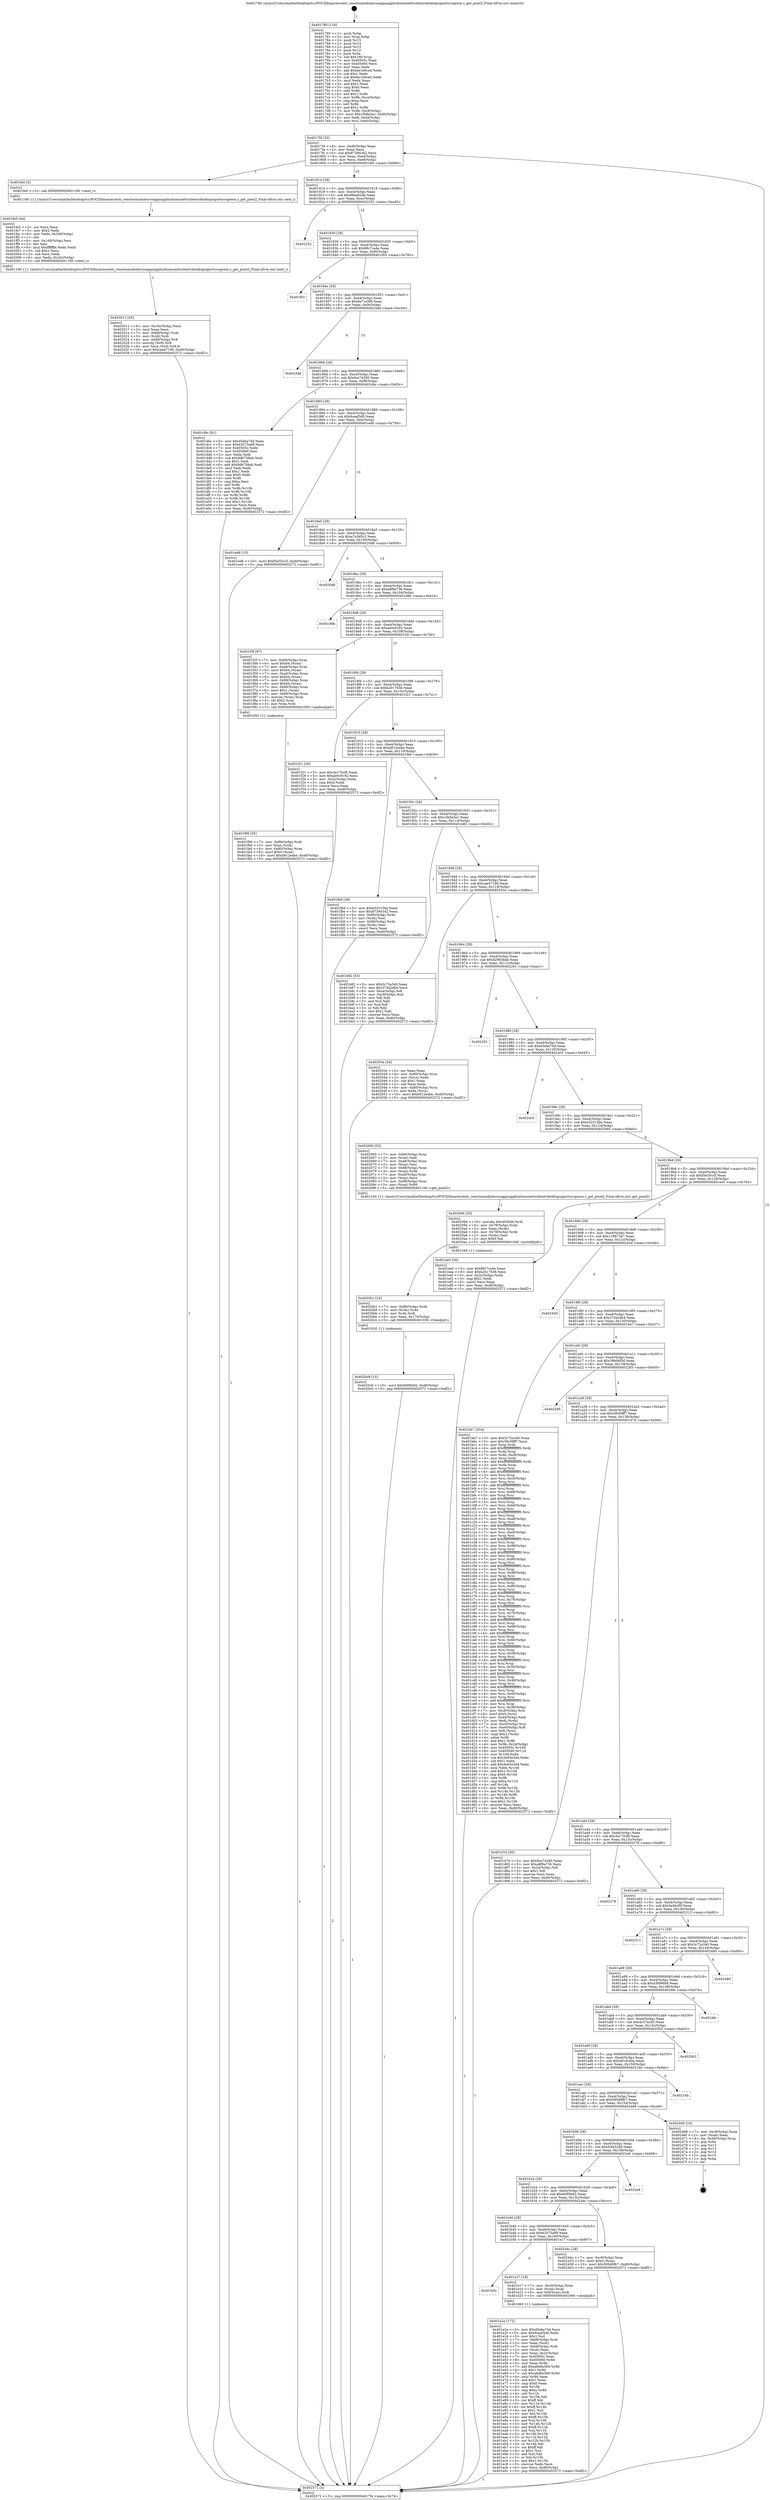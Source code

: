 digraph "0x401780" {
  label = "0x401780 (/mnt/c/Users/mathe/Desktop/tcc/POCII/binaries/extr_reactosmodulesrosappsapplicationsnettsclientrdesktopuiportssvgawin.c_get_pixel2_Final-ollvm.out::main(0))"
  labelloc = "t"
  node[shape=record]

  Entry [label="",width=0.3,height=0.3,shape=circle,fillcolor=black,style=filled]
  "0x4017f4" [label="{
     0x4017f4 [32]\l
     | [instrs]\l
     &nbsp;&nbsp;0x4017f4 \<+6\>: mov -0xd0(%rbp),%eax\l
     &nbsp;&nbsp;0x4017fa \<+2\>: mov %eax,%ecx\l
     &nbsp;&nbsp;0x4017fc \<+6\>: sub $0x87394342,%ecx\l
     &nbsp;&nbsp;0x401802 \<+6\>: mov %eax,-0xe4(%rbp)\l
     &nbsp;&nbsp;0x401808 \<+6\>: mov %ecx,-0xe8(%rbp)\l
     &nbsp;&nbsp;0x40180e \<+6\>: je 0000000000401fe0 \<main+0x860\>\l
  }"]
  "0x401fe0" [label="{
     0x401fe0 [5]\l
     | [instrs]\l
     &nbsp;&nbsp;0x401fe0 \<+5\>: call 0000000000401160 \<next_i\>\l
     | [calls]\l
     &nbsp;&nbsp;0x401160 \{1\} (/mnt/c/Users/mathe/Desktop/tcc/POCII/binaries/extr_reactosmodulesrosappsapplicationsnettsclientrdesktopuiportssvgawin.c_get_pixel2_Final-ollvm.out::next_i)\l
  }"]
  "0x401814" [label="{
     0x401814 [28]\l
     | [instrs]\l
     &nbsp;&nbsp;0x401814 \<+5\>: jmp 0000000000401819 \<main+0x99\>\l
     &nbsp;&nbsp;0x401819 \<+6\>: mov -0xe4(%rbp),%eax\l
     &nbsp;&nbsp;0x40181f \<+5\>: sub $0x88aa92de,%eax\l
     &nbsp;&nbsp;0x401824 \<+6\>: mov %eax,-0xec(%rbp)\l
     &nbsp;&nbsp;0x40182a \<+6\>: je 0000000000402252 \<main+0xad2\>\l
  }"]
  Exit [label="",width=0.3,height=0.3,shape=circle,fillcolor=black,style=filled,peripheries=2]
  "0x402252" [label="{
     0x402252\l
  }", style=dashed]
  "0x401830" [label="{
     0x401830 [28]\l
     | [instrs]\l
     &nbsp;&nbsp;0x401830 \<+5\>: jmp 0000000000401835 \<main+0xb5\>\l
     &nbsp;&nbsp;0x401835 \<+6\>: mov -0xe4(%rbp),%eax\l
     &nbsp;&nbsp;0x40183b \<+5\>: sub $0x88c7ca4e,%eax\l
     &nbsp;&nbsp;0x401840 \<+6\>: mov %eax,-0xf0(%rbp)\l
     &nbsp;&nbsp;0x401846 \<+6\>: je 0000000000401f03 \<main+0x783\>\l
  }"]
  "0x4020c9" [label="{
     0x4020c9 [15]\l
     | [instrs]\l
     &nbsp;&nbsp;0x4020c9 \<+10\>: movl $0x60f0fa92,-0xd0(%rbp)\l
     &nbsp;&nbsp;0x4020d3 \<+5\>: jmp 0000000000402572 \<main+0xdf2\>\l
  }"]
  "0x401f03" [label="{
     0x401f03\l
  }", style=dashed]
  "0x40184c" [label="{
     0x40184c [28]\l
     | [instrs]\l
     &nbsp;&nbsp;0x40184c \<+5\>: jmp 0000000000401851 \<main+0xd1\>\l
     &nbsp;&nbsp;0x401851 \<+6\>: mov -0xe4(%rbp),%eax\l
     &nbsp;&nbsp;0x401857 \<+5\>: sub $0x8a71e5f8,%eax\l
     &nbsp;&nbsp;0x40185c \<+6\>: mov %eax,-0xf4(%rbp)\l
     &nbsp;&nbsp;0x401862 \<+6\>: je 00000000004023dd \<main+0xc5d\>\l
  }"]
  "0x4020b1" [label="{
     0x4020b1 [24]\l
     | [instrs]\l
     &nbsp;&nbsp;0x4020b1 \<+7\>: mov -0x88(%rbp),%rdx\l
     &nbsp;&nbsp;0x4020b8 \<+3\>: mov (%rdx),%rdx\l
     &nbsp;&nbsp;0x4020bb \<+3\>: mov %rdx,%rdi\l
     &nbsp;&nbsp;0x4020be \<+6\>: mov %eax,-0x170(%rbp)\l
     &nbsp;&nbsp;0x4020c4 \<+5\>: call 0000000000401030 \<free@plt\>\l
     | [calls]\l
     &nbsp;&nbsp;0x401030 \{1\} (unknown)\l
  }"]
  "0x4023dd" [label="{
     0x4023dd\l
  }", style=dashed]
  "0x401868" [label="{
     0x401868 [28]\l
     | [instrs]\l
     &nbsp;&nbsp;0x401868 \<+5\>: jmp 000000000040186d \<main+0xed\>\l
     &nbsp;&nbsp;0x40186d \<+6\>: mov -0xe4(%rbp),%eax\l
     &nbsp;&nbsp;0x401873 \<+5\>: sub $0x9ca74280,%eax\l
     &nbsp;&nbsp;0x401878 \<+6\>: mov %eax,-0xf8(%rbp)\l
     &nbsp;&nbsp;0x40187e \<+6\>: je 0000000000401dbc \<main+0x63c\>\l
  }"]
  "0x402094" [label="{
     0x402094 [29]\l
     | [instrs]\l
     &nbsp;&nbsp;0x402094 \<+10\>: movabs $0x4030d6,%rdi\l
     &nbsp;&nbsp;0x40209e \<+4\>: mov -0x78(%rbp),%rdx\l
     &nbsp;&nbsp;0x4020a2 \<+2\>: mov %eax,(%rdx)\l
     &nbsp;&nbsp;0x4020a4 \<+4\>: mov -0x78(%rbp),%rdx\l
     &nbsp;&nbsp;0x4020a8 \<+2\>: mov (%rdx),%esi\l
     &nbsp;&nbsp;0x4020aa \<+2\>: mov $0x0,%al\l
     &nbsp;&nbsp;0x4020ac \<+5\>: call 0000000000401040 \<printf@plt\>\l
     | [calls]\l
     &nbsp;&nbsp;0x401040 \{1\} (unknown)\l
  }"]
  "0x401dbc" [label="{
     0x401dbc [91]\l
     | [instrs]\l
     &nbsp;&nbsp;0x401dbc \<+5\>: mov $0xd5eba74d,%eax\l
     &nbsp;&nbsp;0x401dc1 \<+5\>: mov $0x62075a69,%ecx\l
     &nbsp;&nbsp;0x401dc6 \<+7\>: mov 0x40505c,%edx\l
     &nbsp;&nbsp;0x401dcd \<+7\>: mov 0x405060,%esi\l
     &nbsp;&nbsp;0x401dd4 \<+2\>: mov %edx,%edi\l
     &nbsp;&nbsp;0x401dd6 \<+6\>: sub $0x9db758ab,%edi\l
     &nbsp;&nbsp;0x401ddc \<+3\>: sub $0x1,%edi\l
     &nbsp;&nbsp;0x401ddf \<+6\>: add $0x9db758ab,%edi\l
     &nbsp;&nbsp;0x401de5 \<+3\>: imul %edi,%edx\l
     &nbsp;&nbsp;0x401de8 \<+3\>: and $0x1,%edx\l
     &nbsp;&nbsp;0x401deb \<+3\>: cmp $0x0,%edx\l
     &nbsp;&nbsp;0x401dee \<+4\>: sete %r8b\l
     &nbsp;&nbsp;0x401df2 \<+3\>: cmp $0xa,%esi\l
     &nbsp;&nbsp;0x401df5 \<+4\>: setl %r9b\l
     &nbsp;&nbsp;0x401df9 \<+3\>: mov %r8b,%r10b\l
     &nbsp;&nbsp;0x401dfc \<+3\>: and %r9b,%r10b\l
     &nbsp;&nbsp;0x401dff \<+3\>: xor %r9b,%r8b\l
     &nbsp;&nbsp;0x401e02 \<+3\>: or %r8b,%r10b\l
     &nbsp;&nbsp;0x401e05 \<+4\>: test $0x1,%r10b\l
     &nbsp;&nbsp;0x401e09 \<+3\>: cmovne %ecx,%eax\l
     &nbsp;&nbsp;0x401e0c \<+6\>: mov %eax,-0xd0(%rbp)\l
     &nbsp;&nbsp;0x401e12 \<+5\>: jmp 0000000000402572 \<main+0xdf2\>\l
  }"]
  "0x401884" [label="{
     0x401884 [28]\l
     | [instrs]\l
     &nbsp;&nbsp;0x401884 \<+5\>: jmp 0000000000401889 \<main+0x109\>\l
     &nbsp;&nbsp;0x401889 \<+6\>: mov -0xe4(%rbp),%eax\l
     &nbsp;&nbsp;0x40188f \<+5\>: sub $0x9caaf3d0,%eax\l
     &nbsp;&nbsp;0x401894 \<+6\>: mov %eax,-0xfc(%rbp)\l
     &nbsp;&nbsp;0x40189a \<+6\>: je 0000000000401ed6 \<main+0x756\>\l
  }"]
  "0x402011" [label="{
     0x402011 [45]\l
     | [instrs]\l
     &nbsp;&nbsp;0x402011 \<+6\>: mov -0x16c(%rbp),%ecx\l
     &nbsp;&nbsp;0x402017 \<+3\>: imul %eax,%ecx\l
     &nbsp;&nbsp;0x40201a \<+7\>: mov -0x88(%rbp),%rdi\l
     &nbsp;&nbsp;0x402021 \<+3\>: mov (%rdi),%rdi\l
     &nbsp;&nbsp;0x402024 \<+4\>: mov -0x80(%rbp),%r8\l
     &nbsp;&nbsp;0x402028 \<+3\>: movslq (%r8),%r8\l
     &nbsp;&nbsp;0x40202b \<+4\>: mov %ecx,(%rdi,%r8,4)\l
     &nbsp;&nbsp;0x40202f \<+10\>: movl $0xcae47190,-0xd0(%rbp)\l
     &nbsp;&nbsp;0x402039 \<+5\>: jmp 0000000000402572 \<main+0xdf2\>\l
  }"]
  "0x401ed6" [label="{
     0x401ed6 [15]\l
     | [instrs]\l
     &nbsp;&nbsp;0x401ed6 \<+10\>: movl $0xf5e35cc5,-0xd0(%rbp)\l
     &nbsp;&nbsp;0x401ee0 \<+5\>: jmp 0000000000402572 \<main+0xdf2\>\l
  }"]
  "0x4018a0" [label="{
     0x4018a0 [28]\l
     | [instrs]\l
     &nbsp;&nbsp;0x4018a0 \<+5\>: jmp 00000000004018a5 \<main+0x125\>\l
     &nbsp;&nbsp;0x4018a5 \<+6\>: mov -0xe4(%rbp),%eax\l
     &nbsp;&nbsp;0x4018ab \<+5\>: sub $0xa7a3d5c1,%eax\l
     &nbsp;&nbsp;0x4018b0 \<+6\>: mov %eax,-0x100(%rbp)\l
     &nbsp;&nbsp;0x4018b6 \<+6\>: je 00000000004020d8 \<main+0x958\>\l
  }"]
  "0x401fe5" [label="{
     0x401fe5 [44]\l
     | [instrs]\l
     &nbsp;&nbsp;0x401fe5 \<+2\>: xor %ecx,%ecx\l
     &nbsp;&nbsp;0x401fe7 \<+5\>: mov $0x2,%edx\l
     &nbsp;&nbsp;0x401fec \<+6\>: mov %edx,-0x168(%rbp)\l
     &nbsp;&nbsp;0x401ff2 \<+1\>: cltd\l
     &nbsp;&nbsp;0x401ff3 \<+6\>: mov -0x168(%rbp),%esi\l
     &nbsp;&nbsp;0x401ff9 \<+2\>: idiv %esi\l
     &nbsp;&nbsp;0x401ffb \<+6\>: imul $0xfffffffe,%edx,%edx\l
     &nbsp;&nbsp;0x402001 \<+3\>: sub $0x1,%ecx\l
     &nbsp;&nbsp;0x402004 \<+2\>: sub %ecx,%edx\l
     &nbsp;&nbsp;0x402006 \<+6\>: mov %edx,-0x16c(%rbp)\l
     &nbsp;&nbsp;0x40200c \<+5\>: call 0000000000401160 \<next_i\>\l
     | [calls]\l
     &nbsp;&nbsp;0x401160 \{1\} (/mnt/c/Users/mathe/Desktop/tcc/POCII/binaries/extr_reactosmodulesrosappsapplicationsnettsclientrdesktopuiportssvgawin.c_get_pixel2_Final-ollvm.out::next_i)\l
  }"]
  "0x4020d8" [label="{
     0x4020d8\l
  }", style=dashed]
  "0x4018bc" [label="{
     0x4018bc [28]\l
     | [instrs]\l
     &nbsp;&nbsp;0x4018bc \<+5\>: jmp 00000000004018c1 \<main+0x141\>\l
     &nbsp;&nbsp;0x4018c1 \<+6\>: mov -0xe4(%rbp),%eax\l
     &nbsp;&nbsp;0x4018c7 \<+5\>: sub $0xa8f9a736,%eax\l
     &nbsp;&nbsp;0x4018cc \<+6\>: mov %eax,-0x104(%rbp)\l
     &nbsp;&nbsp;0x4018d2 \<+6\>: je 0000000000401d9b \<main+0x61b\>\l
  }"]
  "0x401f96" [label="{
     0x401f96 [35]\l
     | [instrs]\l
     &nbsp;&nbsp;0x401f96 \<+7\>: mov -0x88(%rbp),%rdi\l
     &nbsp;&nbsp;0x401f9d \<+3\>: mov %rax,(%rdi)\l
     &nbsp;&nbsp;0x401fa0 \<+4\>: mov -0x80(%rbp),%rax\l
     &nbsp;&nbsp;0x401fa4 \<+6\>: movl $0x0,(%rax)\l
     &nbsp;&nbsp;0x401faa \<+10\>: movl $0xb912eabe,-0xd0(%rbp)\l
     &nbsp;&nbsp;0x401fb4 \<+5\>: jmp 0000000000402572 \<main+0xdf2\>\l
  }"]
  "0x401d9b" [label="{
     0x401d9b\l
  }", style=dashed]
  "0x4018d8" [label="{
     0x4018d8 [28]\l
     | [instrs]\l
     &nbsp;&nbsp;0x4018d8 \<+5\>: jmp 00000000004018dd \<main+0x15d\>\l
     &nbsp;&nbsp;0x4018dd \<+6\>: mov -0xe4(%rbp),%eax\l
     &nbsp;&nbsp;0x4018e3 \<+5\>: sub $0xae0c9192,%eax\l
     &nbsp;&nbsp;0x4018e8 \<+6\>: mov %eax,-0x108(%rbp)\l
     &nbsp;&nbsp;0x4018ee \<+6\>: je 0000000000401f3f \<main+0x7bf\>\l
  }"]
  "0x401e2a" [label="{
     0x401e2a [172]\l
     | [instrs]\l
     &nbsp;&nbsp;0x401e2a \<+5\>: mov $0xd5eba74d,%ecx\l
     &nbsp;&nbsp;0x401e2f \<+5\>: mov $0x9caaf3d0,%edx\l
     &nbsp;&nbsp;0x401e34 \<+3\>: mov $0x1,%sil\l
     &nbsp;&nbsp;0x401e37 \<+7\>: mov -0xb8(%rbp),%rdi\l
     &nbsp;&nbsp;0x401e3e \<+2\>: mov %eax,(%rdi)\l
     &nbsp;&nbsp;0x401e40 \<+7\>: mov -0xb8(%rbp),%rdi\l
     &nbsp;&nbsp;0x401e47 \<+2\>: mov (%rdi),%eax\l
     &nbsp;&nbsp;0x401e49 \<+3\>: mov %eax,-0x2c(%rbp)\l
     &nbsp;&nbsp;0x401e4c \<+7\>: mov 0x40505c,%eax\l
     &nbsp;&nbsp;0x401e53 \<+8\>: mov 0x405060,%r8d\l
     &nbsp;&nbsp;0x401e5b \<+3\>: mov %eax,%r9d\l
     &nbsp;&nbsp;0x401e5e \<+7\>: add $0xa6d6e369,%r9d\l
     &nbsp;&nbsp;0x401e65 \<+4\>: sub $0x1,%r9d\l
     &nbsp;&nbsp;0x401e69 \<+7\>: sub $0xa6d6e369,%r9d\l
     &nbsp;&nbsp;0x401e70 \<+4\>: imul %r9d,%eax\l
     &nbsp;&nbsp;0x401e74 \<+3\>: and $0x1,%eax\l
     &nbsp;&nbsp;0x401e77 \<+3\>: cmp $0x0,%eax\l
     &nbsp;&nbsp;0x401e7a \<+4\>: sete %r10b\l
     &nbsp;&nbsp;0x401e7e \<+4\>: cmp $0xa,%r8d\l
     &nbsp;&nbsp;0x401e82 \<+4\>: setl %r11b\l
     &nbsp;&nbsp;0x401e86 \<+3\>: mov %r10b,%bl\l
     &nbsp;&nbsp;0x401e89 \<+3\>: xor $0xff,%bl\l
     &nbsp;&nbsp;0x401e8c \<+3\>: mov %r11b,%r14b\l
     &nbsp;&nbsp;0x401e8f \<+4\>: xor $0xff,%r14b\l
     &nbsp;&nbsp;0x401e93 \<+4\>: xor $0x1,%sil\l
     &nbsp;&nbsp;0x401e97 \<+3\>: mov %bl,%r15b\l
     &nbsp;&nbsp;0x401e9a \<+4\>: and $0xff,%r15b\l
     &nbsp;&nbsp;0x401e9e \<+3\>: and %sil,%r10b\l
     &nbsp;&nbsp;0x401ea1 \<+3\>: mov %r14b,%r12b\l
     &nbsp;&nbsp;0x401ea4 \<+4\>: and $0xff,%r12b\l
     &nbsp;&nbsp;0x401ea8 \<+3\>: and %sil,%r11b\l
     &nbsp;&nbsp;0x401eab \<+3\>: or %r10b,%r15b\l
     &nbsp;&nbsp;0x401eae \<+3\>: or %r11b,%r12b\l
     &nbsp;&nbsp;0x401eb1 \<+3\>: xor %r12b,%r15b\l
     &nbsp;&nbsp;0x401eb4 \<+3\>: or %r14b,%bl\l
     &nbsp;&nbsp;0x401eb7 \<+3\>: xor $0xff,%bl\l
     &nbsp;&nbsp;0x401eba \<+4\>: or $0x1,%sil\l
     &nbsp;&nbsp;0x401ebe \<+3\>: and %sil,%bl\l
     &nbsp;&nbsp;0x401ec1 \<+3\>: or %bl,%r15b\l
     &nbsp;&nbsp;0x401ec4 \<+4\>: test $0x1,%r15b\l
     &nbsp;&nbsp;0x401ec8 \<+3\>: cmovne %edx,%ecx\l
     &nbsp;&nbsp;0x401ecb \<+6\>: mov %ecx,-0xd0(%rbp)\l
     &nbsp;&nbsp;0x401ed1 \<+5\>: jmp 0000000000402572 \<main+0xdf2\>\l
  }"]
  "0x401f3f" [label="{
     0x401f3f [87]\l
     | [instrs]\l
     &nbsp;&nbsp;0x401f3f \<+7\>: mov -0xb0(%rbp),%rax\l
     &nbsp;&nbsp;0x401f46 \<+6\>: movl $0x64,(%rax)\l
     &nbsp;&nbsp;0x401f4c \<+7\>: mov -0xa8(%rbp),%rax\l
     &nbsp;&nbsp;0x401f53 \<+6\>: movl $0x64,(%rax)\l
     &nbsp;&nbsp;0x401f59 \<+7\>: mov -0xa0(%rbp),%rax\l
     &nbsp;&nbsp;0x401f60 \<+6\>: movl $0x64,(%rax)\l
     &nbsp;&nbsp;0x401f66 \<+7\>: mov -0x98(%rbp),%rax\l
     &nbsp;&nbsp;0x401f6d \<+6\>: movl $0x64,(%rax)\l
     &nbsp;&nbsp;0x401f73 \<+7\>: mov -0x90(%rbp),%rax\l
     &nbsp;&nbsp;0x401f7a \<+6\>: movl $0x1,(%rax)\l
     &nbsp;&nbsp;0x401f80 \<+7\>: mov -0x90(%rbp),%rax\l
     &nbsp;&nbsp;0x401f87 \<+3\>: movslq (%rax),%rax\l
     &nbsp;&nbsp;0x401f8a \<+4\>: shl $0x2,%rax\l
     &nbsp;&nbsp;0x401f8e \<+3\>: mov %rax,%rdi\l
     &nbsp;&nbsp;0x401f91 \<+5\>: call 0000000000401050 \<malloc@plt\>\l
     | [calls]\l
     &nbsp;&nbsp;0x401050 \{1\} (unknown)\l
  }"]
  "0x4018f4" [label="{
     0x4018f4 [28]\l
     | [instrs]\l
     &nbsp;&nbsp;0x4018f4 \<+5\>: jmp 00000000004018f9 \<main+0x179\>\l
     &nbsp;&nbsp;0x4018f9 \<+6\>: mov -0xe4(%rbp),%eax\l
     &nbsp;&nbsp;0x4018ff \<+5\>: sub $0xb2017638,%eax\l
     &nbsp;&nbsp;0x401904 \<+6\>: mov %eax,-0x10c(%rbp)\l
     &nbsp;&nbsp;0x40190a \<+6\>: je 0000000000401f21 \<main+0x7a1\>\l
  }"]
  "0x401b5c" [label="{
     0x401b5c\l
  }", style=dashed]
  "0x401f21" [label="{
     0x401f21 [30]\l
     | [instrs]\l
     &nbsp;&nbsp;0x401f21 \<+5\>: mov $0x3a170cf0,%eax\l
     &nbsp;&nbsp;0x401f26 \<+5\>: mov $0xae0c9192,%ecx\l
     &nbsp;&nbsp;0x401f2b \<+3\>: mov -0x2c(%rbp),%edx\l
     &nbsp;&nbsp;0x401f2e \<+3\>: cmp $0x0,%edx\l
     &nbsp;&nbsp;0x401f31 \<+3\>: cmove %ecx,%eax\l
     &nbsp;&nbsp;0x401f34 \<+6\>: mov %eax,-0xd0(%rbp)\l
     &nbsp;&nbsp;0x401f3a \<+5\>: jmp 0000000000402572 \<main+0xdf2\>\l
  }"]
  "0x401910" [label="{
     0x401910 [28]\l
     | [instrs]\l
     &nbsp;&nbsp;0x401910 \<+5\>: jmp 0000000000401915 \<main+0x195\>\l
     &nbsp;&nbsp;0x401915 \<+6\>: mov -0xe4(%rbp),%eax\l
     &nbsp;&nbsp;0x40191b \<+5\>: sub $0xb912eabe,%eax\l
     &nbsp;&nbsp;0x401920 \<+6\>: mov %eax,-0x110(%rbp)\l
     &nbsp;&nbsp;0x401926 \<+6\>: je 0000000000401fb9 \<main+0x839\>\l
  }"]
  "0x401e17" [label="{
     0x401e17 [19]\l
     | [instrs]\l
     &nbsp;&nbsp;0x401e17 \<+7\>: mov -0xc0(%rbp),%rax\l
     &nbsp;&nbsp;0x401e1e \<+3\>: mov (%rax),%rax\l
     &nbsp;&nbsp;0x401e21 \<+4\>: mov 0x8(%rax),%rdi\l
     &nbsp;&nbsp;0x401e25 \<+5\>: call 0000000000401060 \<atoi@plt\>\l
     | [calls]\l
     &nbsp;&nbsp;0x401060 \{1\} (unknown)\l
  }"]
  "0x401fb9" [label="{
     0x401fb9 [39]\l
     | [instrs]\l
     &nbsp;&nbsp;0x401fb9 \<+5\>: mov $0xe52515be,%eax\l
     &nbsp;&nbsp;0x401fbe \<+5\>: mov $0x87394342,%ecx\l
     &nbsp;&nbsp;0x401fc3 \<+4\>: mov -0x80(%rbp),%rdx\l
     &nbsp;&nbsp;0x401fc7 \<+2\>: mov (%rdx),%esi\l
     &nbsp;&nbsp;0x401fc9 \<+7\>: mov -0x90(%rbp),%rdx\l
     &nbsp;&nbsp;0x401fd0 \<+2\>: cmp (%rdx),%esi\l
     &nbsp;&nbsp;0x401fd2 \<+3\>: cmovl %ecx,%eax\l
     &nbsp;&nbsp;0x401fd5 \<+6\>: mov %eax,-0xd0(%rbp)\l
     &nbsp;&nbsp;0x401fdb \<+5\>: jmp 0000000000402572 \<main+0xdf2\>\l
  }"]
  "0x40192c" [label="{
     0x40192c [28]\l
     | [instrs]\l
     &nbsp;&nbsp;0x40192c \<+5\>: jmp 0000000000401931 \<main+0x1b1\>\l
     &nbsp;&nbsp;0x401931 \<+6\>: mov -0xe4(%rbp),%eax\l
     &nbsp;&nbsp;0x401937 \<+5\>: sub $0xc3b9a3a1,%eax\l
     &nbsp;&nbsp;0x40193c \<+6\>: mov %eax,-0x114(%rbp)\l
     &nbsp;&nbsp;0x401942 \<+6\>: je 0000000000401b82 \<main+0x402\>\l
  }"]
  "0x401b40" [label="{
     0x401b40 [28]\l
     | [instrs]\l
     &nbsp;&nbsp;0x401b40 \<+5\>: jmp 0000000000401b45 \<main+0x3c5\>\l
     &nbsp;&nbsp;0x401b45 \<+6\>: mov -0xe4(%rbp),%eax\l
     &nbsp;&nbsp;0x401b4b \<+5\>: sub $0x62075a69,%eax\l
     &nbsp;&nbsp;0x401b50 \<+6\>: mov %eax,-0x160(%rbp)\l
     &nbsp;&nbsp;0x401b56 \<+6\>: je 0000000000401e17 \<main+0x697\>\l
  }"]
  "0x401b82" [label="{
     0x401b82 [53]\l
     | [instrs]\l
     &nbsp;&nbsp;0x401b82 \<+5\>: mov $0x3c72a340,%eax\l
     &nbsp;&nbsp;0x401b87 \<+5\>: mov $0x373a2db4,%ecx\l
     &nbsp;&nbsp;0x401b8c \<+6\>: mov -0xca(%rbp),%dl\l
     &nbsp;&nbsp;0x401b92 \<+7\>: mov -0xc9(%rbp),%sil\l
     &nbsp;&nbsp;0x401b99 \<+3\>: mov %dl,%dil\l
     &nbsp;&nbsp;0x401b9c \<+3\>: and %sil,%dil\l
     &nbsp;&nbsp;0x401b9f \<+3\>: xor %sil,%dl\l
     &nbsp;&nbsp;0x401ba2 \<+3\>: or %dl,%dil\l
     &nbsp;&nbsp;0x401ba5 \<+4\>: test $0x1,%dil\l
     &nbsp;&nbsp;0x401ba9 \<+3\>: cmovne %ecx,%eax\l
     &nbsp;&nbsp;0x401bac \<+6\>: mov %eax,-0xd0(%rbp)\l
     &nbsp;&nbsp;0x401bb2 \<+5\>: jmp 0000000000402572 \<main+0xdf2\>\l
  }"]
  "0x401948" [label="{
     0x401948 [28]\l
     | [instrs]\l
     &nbsp;&nbsp;0x401948 \<+5\>: jmp 000000000040194d \<main+0x1cd\>\l
     &nbsp;&nbsp;0x40194d \<+6\>: mov -0xe4(%rbp),%eax\l
     &nbsp;&nbsp;0x401953 \<+5\>: sub $0xcae47190,%eax\l
     &nbsp;&nbsp;0x401958 \<+6\>: mov %eax,-0x118(%rbp)\l
     &nbsp;&nbsp;0x40195e \<+6\>: je 000000000040203e \<main+0x8be\>\l
  }"]
  "0x402572" [label="{
     0x402572 [5]\l
     | [instrs]\l
     &nbsp;&nbsp;0x402572 \<+5\>: jmp 00000000004017f4 \<main+0x74\>\l
  }"]
  "0x401780" [label="{
     0x401780 [116]\l
     | [instrs]\l
     &nbsp;&nbsp;0x401780 \<+1\>: push %rbp\l
     &nbsp;&nbsp;0x401781 \<+3\>: mov %rsp,%rbp\l
     &nbsp;&nbsp;0x401784 \<+2\>: push %r15\l
     &nbsp;&nbsp;0x401786 \<+2\>: push %r14\l
     &nbsp;&nbsp;0x401788 \<+2\>: push %r13\l
     &nbsp;&nbsp;0x40178a \<+2\>: push %r12\l
     &nbsp;&nbsp;0x40178c \<+1\>: push %rbx\l
     &nbsp;&nbsp;0x40178d \<+7\>: sub $0x168,%rsp\l
     &nbsp;&nbsp;0x401794 \<+7\>: mov 0x40505c,%eax\l
     &nbsp;&nbsp;0x40179b \<+7\>: mov 0x405060,%ecx\l
     &nbsp;&nbsp;0x4017a2 \<+2\>: mov %eax,%edx\l
     &nbsp;&nbsp;0x4017a4 \<+6\>: add $0xbe1b6ced,%edx\l
     &nbsp;&nbsp;0x4017aa \<+3\>: sub $0x1,%edx\l
     &nbsp;&nbsp;0x4017ad \<+6\>: sub $0xbe1b6ced,%edx\l
     &nbsp;&nbsp;0x4017b3 \<+3\>: imul %edx,%eax\l
     &nbsp;&nbsp;0x4017b6 \<+3\>: and $0x1,%eax\l
     &nbsp;&nbsp;0x4017b9 \<+3\>: cmp $0x0,%eax\l
     &nbsp;&nbsp;0x4017bc \<+4\>: sete %r8b\l
     &nbsp;&nbsp;0x4017c0 \<+4\>: and $0x1,%r8b\l
     &nbsp;&nbsp;0x4017c4 \<+7\>: mov %r8b,-0xca(%rbp)\l
     &nbsp;&nbsp;0x4017cb \<+3\>: cmp $0xa,%ecx\l
     &nbsp;&nbsp;0x4017ce \<+4\>: setl %r8b\l
     &nbsp;&nbsp;0x4017d2 \<+4\>: and $0x1,%r8b\l
     &nbsp;&nbsp;0x4017d6 \<+7\>: mov %r8b,-0xc9(%rbp)\l
     &nbsp;&nbsp;0x4017dd \<+10\>: movl $0xc3b9a3a1,-0xd0(%rbp)\l
     &nbsp;&nbsp;0x4017e7 \<+6\>: mov %edi,-0xd4(%rbp)\l
     &nbsp;&nbsp;0x4017ed \<+7\>: mov %rsi,-0xe0(%rbp)\l
  }"]
  "0x40244c" [label="{
     0x40244c [28]\l
     | [instrs]\l
     &nbsp;&nbsp;0x40244c \<+7\>: mov -0xc8(%rbp),%rax\l
     &nbsp;&nbsp;0x402453 \<+6\>: movl $0x0,(%rax)\l
     &nbsp;&nbsp;0x402459 \<+10\>: movl $0x595d9fb7,-0xd0(%rbp)\l
     &nbsp;&nbsp;0x402463 \<+5\>: jmp 0000000000402572 \<main+0xdf2\>\l
  }"]
  "0x40203e" [label="{
     0x40203e [34]\l
     | [instrs]\l
     &nbsp;&nbsp;0x40203e \<+2\>: xor %eax,%eax\l
     &nbsp;&nbsp;0x402040 \<+4\>: mov -0x80(%rbp),%rcx\l
     &nbsp;&nbsp;0x402044 \<+2\>: mov (%rcx),%edx\l
     &nbsp;&nbsp;0x402046 \<+3\>: sub $0x1,%eax\l
     &nbsp;&nbsp;0x402049 \<+2\>: sub %eax,%edx\l
     &nbsp;&nbsp;0x40204b \<+4\>: mov -0x80(%rbp),%rcx\l
     &nbsp;&nbsp;0x40204f \<+2\>: mov %edx,(%rcx)\l
     &nbsp;&nbsp;0x402051 \<+10\>: movl $0xb912eabe,-0xd0(%rbp)\l
     &nbsp;&nbsp;0x40205b \<+5\>: jmp 0000000000402572 \<main+0xdf2\>\l
  }"]
  "0x401964" [label="{
     0x401964 [28]\l
     | [instrs]\l
     &nbsp;&nbsp;0x401964 \<+5\>: jmp 0000000000401969 \<main+0x1e9\>\l
     &nbsp;&nbsp;0x401969 \<+6\>: mov -0xe4(%rbp),%eax\l
     &nbsp;&nbsp;0x40196f \<+5\>: sub $0xd2963bab,%eax\l
     &nbsp;&nbsp;0x401974 \<+6\>: mov %eax,-0x11c(%rbp)\l
     &nbsp;&nbsp;0x40197a \<+6\>: je 0000000000402261 \<main+0xae1\>\l
  }"]
  "0x401b24" [label="{
     0x401b24 [28]\l
     | [instrs]\l
     &nbsp;&nbsp;0x401b24 \<+5\>: jmp 0000000000401b29 \<main+0x3a9\>\l
     &nbsp;&nbsp;0x401b29 \<+6\>: mov -0xe4(%rbp),%eax\l
     &nbsp;&nbsp;0x401b2f \<+5\>: sub $0x60f0fa92,%eax\l
     &nbsp;&nbsp;0x401b34 \<+6\>: mov %eax,-0x15c(%rbp)\l
     &nbsp;&nbsp;0x401b3a \<+6\>: je 000000000040244c \<main+0xccc\>\l
  }"]
  "0x402261" [label="{
     0x402261\l
  }", style=dashed]
  "0x401980" [label="{
     0x401980 [28]\l
     | [instrs]\l
     &nbsp;&nbsp;0x401980 \<+5\>: jmp 0000000000401985 \<main+0x205\>\l
     &nbsp;&nbsp;0x401985 \<+6\>: mov -0xe4(%rbp),%eax\l
     &nbsp;&nbsp;0x40198b \<+5\>: sub $0xd5eba74d,%eax\l
     &nbsp;&nbsp;0x401990 \<+6\>: mov %eax,-0x120(%rbp)\l
     &nbsp;&nbsp;0x401996 \<+6\>: je 00000000004024c5 \<main+0xd45\>\l
  }"]
  "0x4022e8" [label="{
     0x4022e8\l
  }", style=dashed]
  "0x4024c5" [label="{
     0x4024c5\l
  }", style=dashed]
  "0x40199c" [label="{
     0x40199c [28]\l
     | [instrs]\l
     &nbsp;&nbsp;0x40199c \<+5\>: jmp 00000000004019a1 \<main+0x221\>\l
     &nbsp;&nbsp;0x4019a1 \<+6\>: mov -0xe4(%rbp),%eax\l
     &nbsp;&nbsp;0x4019a7 \<+5\>: sub $0xe52515be,%eax\l
     &nbsp;&nbsp;0x4019ac \<+6\>: mov %eax,-0x124(%rbp)\l
     &nbsp;&nbsp;0x4019b2 \<+6\>: je 0000000000402060 \<main+0x8e0\>\l
  }"]
  "0x401b08" [label="{
     0x401b08 [28]\l
     | [instrs]\l
     &nbsp;&nbsp;0x401b08 \<+5\>: jmp 0000000000401b0d \<main+0x38d\>\l
     &nbsp;&nbsp;0x401b0d \<+6\>: mov -0xe4(%rbp),%eax\l
     &nbsp;&nbsp;0x401b13 \<+5\>: sub $0x5cf43246,%eax\l
     &nbsp;&nbsp;0x401b18 \<+6\>: mov %eax,-0x158(%rbp)\l
     &nbsp;&nbsp;0x401b1e \<+6\>: je 00000000004022e8 \<main+0xb68\>\l
  }"]
  "0x402060" [label="{
     0x402060 [52]\l
     | [instrs]\l
     &nbsp;&nbsp;0x402060 \<+7\>: mov -0xb0(%rbp),%rax\l
     &nbsp;&nbsp;0x402067 \<+2\>: mov (%rax),%edi\l
     &nbsp;&nbsp;0x402069 \<+7\>: mov -0xa8(%rbp),%rax\l
     &nbsp;&nbsp;0x402070 \<+2\>: mov (%rax),%esi\l
     &nbsp;&nbsp;0x402072 \<+7\>: mov -0x88(%rbp),%rax\l
     &nbsp;&nbsp;0x402079 \<+3\>: mov (%rax),%rdx\l
     &nbsp;&nbsp;0x40207c \<+7\>: mov -0xa0(%rbp),%rax\l
     &nbsp;&nbsp;0x402083 \<+2\>: mov (%rax),%ecx\l
     &nbsp;&nbsp;0x402085 \<+7\>: mov -0x98(%rbp),%rax\l
     &nbsp;&nbsp;0x40208c \<+3\>: mov (%rax),%r8d\l
     &nbsp;&nbsp;0x40208f \<+5\>: call 0000000000401240 \<get_pixel2\>\l
     | [calls]\l
     &nbsp;&nbsp;0x401240 \{1\} (/mnt/c/Users/mathe/Desktop/tcc/POCII/binaries/extr_reactosmodulesrosappsapplicationsnettsclientrdesktopuiportssvgawin.c_get_pixel2_Final-ollvm.out::get_pixel2)\l
  }"]
  "0x4019b8" [label="{
     0x4019b8 [28]\l
     | [instrs]\l
     &nbsp;&nbsp;0x4019b8 \<+5\>: jmp 00000000004019bd \<main+0x23d\>\l
     &nbsp;&nbsp;0x4019bd \<+6\>: mov -0xe4(%rbp),%eax\l
     &nbsp;&nbsp;0x4019c3 \<+5\>: sub $0xf5e35cc5,%eax\l
     &nbsp;&nbsp;0x4019c8 \<+6\>: mov %eax,-0x128(%rbp)\l
     &nbsp;&nbsp;0x4019ce \<+6\>: je 0000000000401ee5 \<main+0x765\>\l
  }"]
  "0x402468" [label="{
     0x402468 [24]\l
     | [instrs]\l
     &nbsp;&nbsp;0x402468 \<+7\>: mov -0xc8(%rbp),%rax\l
     &nbsp;&nbsp;0x40246f \<+2\>: mov (%rax),%eax\l
     &nbsp;&nbsp;0x402471 \<+4\>: lea -0x28(%rbp),%rsp\l
     &nbsp;&nbsp;0x402475 \<+1\>: pop %rbx\l
     &nbsp;&nbsp;0x402476 \<+2\>: pop %r12\l
     &nbsp;&nbsp;0x402478 \<+2\>: pop %r13\l
     &nbsp;&nbsp;0x40247a \<+2\>: pop %r14\l
     &nbsp;&nbsp;0x40247c \<+2\>: pop %r15\l
     &nbsp;&nbsp;0x40247e \<+1\>: pop %rbp\l
     &nbsp;&nbsp;0x40247f \<+1\>: ret\l
  }"]
  "0x401ee5" [label="{
     0x401ee5 [30]\l
     | [instrs]\l
     &nbsp;&nbsp;0x401ee5 \<+5\>: mov $0x88c7ca4e,%eax\l
     &nbsp;&nbsp;0x401eea \<+5\>: mov $0xb2017638,%ecx\l
     &nbsp;&nbsp;0x401eef \<+3\>: mov -0x2c(%rbp),%edx\l
     &nbsp;&nbsp;0x401ef2 \<+3\>: cmp $0x1,%edx\l
     &nbsp;&nbsp;0x401ef5 \<+3\>: cmovl %ecx,%eax\l
     &nbsp;&nbsp;0x401ef8 \<+6\>: mov %eax,-0xd0(%rbp)\l
     &nbsp;&nbsp;0x401efe \<+5\>: jmp 0000000000402572 \<main+0xdf2\>\l
  }"]
  "0x4019d4" [label="{
     0x4019d4 [28]\l
     | [instrs]\l
     &nbsp;&nbsp;0x4019d4 \<+5\>: jmp 00000000004019d9 \<main+0x259\>\l
     &nbsp;&nbsp;0x4019d9 \<+6\>: mov -0xe4(%rbp),%eax\l
     &nbsp;&nbsp;0x4019df \<+5\>: sub $0x118873a7,%eax\l
     &nbsp;&nbsp;0x4019e4 \<+6\>: mov %eax,-0x12c(%rbp)\l
     &nbsp;&nbsp;0x4019ea \<+6\>: je 000000000040243d \<main+0xcbd\>\l
  }"]
  "0x401aec" [label="{
     0x401aec [28]\l
     | [instrs]\l
     &nbsp;&nbsp;0x401aec \<+5\>: jmp 0000000000401af1 \<main+0x371\>\l
     &nbsp;&nbsp;0x401af1 \<+6\>: mov -0xe4(%rbp),%eax\l
     &nbsp;&nbsp;0x401af7 \<+5\>: sub $0x595d9fb7,%eax\l
     &nbsp;&nbsp;0x401afc \<+6\>: mov %eax,-0x154(%rbp)\l
     &nbsp;&nbsp;0x401b02 \<+6\>: je 0000000000402468 \<main+0xce8\>\l
  }"]
  "0x40243d" [label="{
     0x40243d\l
  }", style=dashed]
  "0x4019f0" [label="{
     0x4019f0 [28]\l
     | [instrs]\l
     &nbsp;&nbsp;0x4019f0 \<+5\>: jmp 00000000004019f5 \<main+0x275\>\l
     &nbsp;&nbsp;0x4019f5 \<+6\>: mov -0xe4(%rbp),%eax\l
     &nbsp;&nbsp;0x4019fb \<+5\>: sub $0x373a2db4,%eax\l
     &nbsp;&nbsp;0x401a00 \<+6\>: mov %eax,-0x130(%rbp)\l
     &nbsp;&nbsp;0x401a06 \<+6\>: je 0000000000401bb7 \<main+0x437\>\l
  }"]
  "0x40216b" [label="{
     0x40216b\l
  }", style=dashed]
  "0x401bb7" [label="{
     0x401bb7 [454]\l
     | [instrs]\l
     &nbsp;&nbsp;0x401bb7 \<+5\>: mov $0x3c72a340,%eax\l
     &nbsp;&nbsp;0x401bbc \<+5\>: mov $0x39c09ff7,%ecx\l
     &nbsp;&nbsp;0x401bc1 \<+3\>: mov %rsp,%rdx\l
     &nbsp;&nbsp;0x401bc4 \<+4\>: add $0xfffffffffffffff0,%rdx\l
     &nbsp;&nbsp;0x401bc8 \<+3\>: mov %rdx,%rsp\l
     &nbsp;&nbsp;0x401bcb \<+7\>: mov %rdx,-0xc8(%rbp)\l
     &nbsp;&nbsp;0x401bd2 \<+3\>: mov %rsp,%rdx\l
     &nbsp;&nbsp;0x401bd5 \<+4\>: add $0xfffffffffffffff0,%rdx\l
     &nbsp;&nbsp;0x401bd9 \<+3\>: mov %rdx,%rsp\l
     &nbsp;&nbsp;0x401bdc \<+3\>: mov %rsp,%rsi\l
     &nbsp;&nbsp;0x401bdf \<+4\>: add $0xfffffffffffffff0,%rsi\l
     &nbsp;&nbsp;0x401be3 \<+3\>: mov %rsi,%rsp\l
     &nbsp;&nbsp;0x401be6 \<+7\>: mov %rsi,-0xc0(%rbp)\l
     &nbsp;&nbsp;0x401bed \<+3\>: mov %rsp,%rsi\l
     &nbsp;&nbsp;0x401bf0 \<+4\>: add $0xfffffffffffffff0,%rsi\l
     &nbsp;&nbsp;0x401bf4 \<+3\>: mov %rsi,%rsp\l
     &nbsp;&nbsp;0x401bf7 \<+7\>: mov %rsi,-0xb8(%rbp)\l
     &nbsp;&nbsp;0x401bfe \<+3\>: mov %rsp,%rsi\l
     &nbsp;&nbsp;0x401c01 \<+4\>: add $0xfffffffffffffff0,%rsi\l
     &nbsp;&nbsp;0x401c05 \<+3\>: mov %rsi,%rsp\l
     &nbsp;&nbsp;0x401c08 \<+7\>: mov %rsi,-0xb0(%rbp)\l
     &nbsp;&nbsp;0x401c0f \<+3\>: mov %rsp,%rsi\l
     &nbsp;&nbsp;0x401c12 \<+4\>: add $0xfffffffffffffff0,%rsi\l
     &nbsp;&nbsp;0x401c16 \<+3\>: mov %rsi,%rsp\l
     &nbsp;&nbsp;0x401c19 \<+7\>: mov %rsi,-0xa8(%rbp)\l
     &nbsp;&nbsp;0x401c20 \<+3\>: mov %rsp,%rsi\l
     &nbsp;&nbsp;0x401c23 \<+4\>: add $0xfffffffffffffff0,%rsi\l
     &nbsp;&nbsp;0x401c27 \<+3\>: mov %rsi,%rsp\l
     &nbsp;&nbsp;0x401c2a \<+7\>: mov %rsi,-0xa0(%rbp)\l
     &nbsp;&nbsp;0x401c31 \<+3\>: mov %rsp,%rsi\l
     &nbsp;&nbsp;0x401c34 \<+4\>: add $0xfffffffffffffff0,%rsi\l
     &nbsp;&nbsp;0x401c38 \<+3\>: mov %rsi,%rsp\l
     &nbsp;&nbsp;0x401c3b \<+7\>: mov %rsi,-0x98(%rbp)\l
     &nbsp;&nbsp;0x401c42 \<+3\>: mov %rsp,%rsi\l
     &nbsp;&nbsp;0x401c45 \<+4\>: add $0xfffffffffffffff0,%rsi\l
     &nbsp;&nbsp;0x401c49 \<+3\>: mov %rsi,%rsp\l
     &nbsp;&nbsp;0x401c4c \<+7\>: mov %rsi,-0x90(%rbp)\l
     &nbsp;&nbsp;0x401c53 \<+3\>: mov %rsp,%rsi\l
     &nbsp;&nbsp;0x401c56 \<+4\>: add $0xfffffffffffffff0,%rsi\l
     &nbsp;&nbsp;0x401c5a \<+3\>: mov %rsi,%rsp\l
     &nbsp;&nbsp;0x401c5d \<+7\>: mov %rsi,-0x88(%rbp)\l
     &nbsp;&nbsp;0x401c64 \<+3\>: mov %rsp,%rsi\l
     &nbsp;&nbsp;0x401c67 \<+4\>: add $0xfffffffffffffff0,%rsi\l
     &nbsp;&nbsp;0x401c6b \<+3\>: mov %rsi,%rsp\l
     &nbsp;&nbsp;0x401c6e \<+4\>: mov %rsi,-0x80(%rbp)\l
     &nbsp;&nbsp;0x401c72 \<+3\>: mov %rsp,%rsi\l
     &nbsp;&nbsp;0x401c75 \<+4\>: add $0xfffffffffffffff0,%rsi\l
     &nbsp;&nbsp;0x401c79 \<+3\>: mov %rsi,%rsp\l
     &nbsp;&nbsp;0x401c7c \<+4\>: mov %rsi,-0x78(%rbp)\l
     &nbsp;&nbsp;0x401c80 \<+3\>: mov %rsp,%rsi\l
     &nbsp;&nbsp;0x401c83 \<+4\>: add $0xfffffffffffffff0,%rsi\l
     &nbsp;&nbsp;0x401c87 \<+3\>: mov %rsi,%rsp\l
     &nbsp;&nbsp;0x401c8a \<+4\>: mov %rsi,-0x70(%rbp)\l
     &nbsp;&nbsp;0x401c8e \<+3\>: mov %rsp,%rsi\l
     &nbsp;&nbsp;0x401c91 \<+4\>: add $0xfffffffffffffff0,%rsi\l
     &nbsp;&nbsp;0x401c95 \<+3\>: mov %rsi,%rsp\l
     &nbsp;&nbsp;0x401c98 \<+4\>: mov %rsi,-0x68(%rbp)\l
     &nbsp;&nbsp;0x401c9c \<+3\>: mov %rsp,%rsi\l
     &nbsp;&nbsp;0x401c9f \<+4\>: add $0xfffffffffffffff0,%rsi\l
     &nbsp;&nbsp;0x401ca3 \<+3\>: mov %rsi,%rsp\l
     &nbsp;&nbsp;0x401ca6 \<+4\>: mov %rsi,-0x60(%rbp)\l
     &nbsp;&nbsp;0x401caa \<+3\>: mov %rsp,%rsi\l
     &nbsp;&nbsp;0x401cad \<+4\>: add $0xfffffffffffffff0,%rsi\l
     &nbsp;&nbsp;0x401cb1 \<+3\>: mov %rsi,%rsp\l
     &nbsp;&nbsp;0x401cb4 \<+4\>: mov %rsi,-0x58(%rbp)\l
     &nbsp;&nbsp;0x401cb8 \<+3\>: mov %rsp,%rsi\l
     &nbsp;&nbsp;0x401cbb \<+4\>: add $0xfffffffffffffff0,%rsi\l
     &nbsp;&nbsp;0x401cbf \<+3\>: mov %rsi,%rsp\l
     &nbsp;&nbsp;0x401cc2 \<+4\>: mov %rsi,-0x50(%rbp)\l
     &nbsp;&nbsp;0x401cc6 \<+3\>: mov %rsp,%rsi\l
     &nbsp;&nbsp;0x401cc9 \<+4\>: add $0xfffffffffffffff0,%rsi\l
     &nbsp;&nbsp;0x401ccd \<+3\>: mov %rsi,%rsp\l
     &nbsp;&nbsp;0x401cd0 \<+4\>: mov %rsi,-0x48(%rbp)\l
     &nbsp;&nbsp;0x401cd4 \<+3\>: mov %rsp,%rsi\l
     &nbsp;&nbsp;0x401cd7 \<+4\>: add $0xfffffffffffffff0,%rsi\l
     &nbsp;&nbsp;0x401cdb \<+3\>: mov %rsi,%rsp\l
     &nbsp;&nbsp;0x401cde \<+4\>: mov %rsi,-0x40(%rbp)\l
     &nbsp;&nbsp;0x401ce2 \<+3\>: mov %rsp,%rsi\l
     &nbsp;&nbsp;0x401ce5 \<+4\>: add $0xfffffffffffffff0,%rsi\l
     &nbsp;&nbsp;0x401ce9 \<+3\>: mov %rsi,%rsp\l
     &nbsp;&nbsp;0x401cec \<+4\>: mov %rsi,-0x38(%rbp)\l
     &nbsp;&nbsp;0x401cf0 \<+7\>: mov -0xc8(%rbp),%rsi\l
     &nbsp;&nbsp;0x401cf7 \<+6\>: movl $0x0,(%rsi)\l
     &nbsp;&nbsp;0x401cfd \<+6\>: mov -0xd4(%rbp),%edi\l
     &nbsp;&nbsp;0x401d03 \<+2\>: mov %edi,(%rdx)\l
     &nbsp;&nbsp;0x401d05 \<+7\>: mov -0xc0(%rbp),%rsi\l
     &nbsp;&nbsp;0x401d0c \<+7\>: mov -0xe0(%rbp),%r8\l
     &nbsp;&nbsp;0x401d13 \<+3\>: mov %r8,(%rsi)\l
     &nbsp;&nbsp;0x401d16 \<+3\>: cmpl $0x2,(%rdx)\l
     &nbsp;&nbsp;0x401d19 \<+4\>: setne %r9b\l
     &nbsp;&nbsp;0x401d1d \<+4\>: and $0x1,%r9b\l
     &nbsp;&nbsp;0x401d21 \<+4\>: mov %r9b,-0x2d(%rbp)\l
     &nbsp;&nbsp;0x401d25 \<+8\>: mov 0x40505c,%r10d\l
     &nbsp;&nbsp;0x401d2d \<+8\>: mov 0x405060,%r11d\l
     &nbsp;&nbsp;0x401d35 \<+3\>: mov %r10d,%ebx\l
     &nbsp;&nbsp;0x401d38 \<+6\>: sub $0x3e93e3d4,%ebx\l
     &nbsp;&nbsp;0x401d3e \<+3\>: sub $0x1,%ebx\l
     &nbsp;&nbsp;0x401d41 \<+6\>: add $0x3e93e3d4,%ebx\l
     &nbsp;&nbsp;0x401d47 \<+4\>: imul %ebx,%r10d\l
     &nbsp;&nbsp;0x401d4b \<+4\>: and $0x1,%r10d\l
     &nbsp;&nbsp;0x401d4f \<+4\>: cmp $0x0,%r10d\l
     &nbsp;&nbsp;0x401d53 \<+4\>: sete %r9b\l
     &nbsp;&nbsp;0x401d57 \<+4\>: cmp $0xa,%r11d\l
     &nbsp;&nbsp;0x401d5b \<+4\>: setl %r14b\l
     &nbsp;&nbsp;0x401d5f \<+3\>: mov %r9b,%r15b\l
     &nbsp;&nbsp;0x401d62 \<+3\>: and %r14b,%r15b\l
     &nbsp;&nbsp;0x401d65 \<+3\>: xor %r14b,%r9b\l
     &nbsp;&nbsp;0x401d68 \<+3\>: or %r9b,%r15b\l
     &nbsp;&nbsp;0x401d6b \<+4\>: test $0x1,%r15b\l
     &nbsp;&nbsp;0x401d6f \<+3\>: cmovne %ecx,%eax\l
     &nbsp;&nbsp;0x401d72 \<+6\>: mov %eax,-0xd0(%rbp)\l
     &nbsp;&nbsp;0x401d78 \<+5\>: jmp 0000000000402572 \<main+0xdf2\>\l
  }"]
  "0x401a0c" [label="{
     0x401a0c [28]\l
     | [instrs]\l
     &nbsp;&nbsp;0x401a0c \<+5\>: jmp 0000000000401a11 \<main+0x291\>\l
     &nbsp;&nbsp;0x401a11 \<+6\>: mov -0xe4(%rbp),%eax\l
     &nbsp;&nbsp;0x401a17 \<+5\>: sub $0x39b06f5d,%eax\l
     &nbsp;&nbsp;0x401a1c \<+6\>: mov %eax,-0x134(%rbp)\l
     &nbsp;&nbsp;0x401a22 \<+6\>: je 0000000000402285 \<main+0xb05\>\l
  }"]
  "0x401ad0" [label="{
     0x401ad0 [28]\l
     | [instrs]\l
     &nbsp;&nbsp;0x401ad0 \<+5\>: jmp 0000000000401ad5 \<main+0x355\>\l
     &nbsp;&nbsp;0x401ad5 \<+6\>: mov -0xe4(%rbp),%eax\l
     &nbsp;&nbsp;0x401adb \<+5\>: sub $0x581dc40a,%eax\l
     &nbsp;&nbsp;0x401ae0 \<+6\>: mov %eax,-0x150(%rbp)\l
     &nbsp;&nbsp;0x401ae6 \<+6\>: je 000000000040216b \<main+0x9eb\>\l
  }"]
  "0x402563" [label="{
     0x402563\l
  }", style=dashed]
  "0x402285" [label="{
     0x402285\l
  }", style=dashed]
  "0x401a28" [label="{
     0x401a28 [28]\l
     | [instrs]\l
     &nbsp;&nbsp;0x401a28 \<+5\>: jmp 0000000000401a2d \<main+0x2ad\>\l
     &nbsp;&nbsp;0x401a2d \<+6\>: mov -0xe4(%rbp),%eax\l
     &nbsp;&nbsp;0x401a33 \<+5\>: sub $0x39c09ff7,%eax\l
     &nbsp;&nbsp;0x401a38 \<+6\>: mov %eax,-0x138(%rbp)\l
     &nbsp;&nbsp;0x401a3e \<+6\>: je 0000000000401d7d \<main+0x5fd\>\l
  }"]
  "0x401ab4" [label="{
     0x401ab4 [28]\l
     | [instrs]\l
     &nbsp;&nbsp;0x401ab4 \<+5\>: jmp 0000000000401ab9 \<main+0x339\>\l
     &nbsp;&nbsp;0x401ab9 \<+6\>: mov -0xe4(%rbp),%eax\l
     &nbsp;&nbsp;0x401abf \<+5\>: sub $0x4c374cd3,%eax\l
     &nbsp;&nbsp;0x401ac4 \<+6\>: mov %eax,-0x14c(%rbp)\l
     &nbsp;&nbsp;0x401aca \<+6\>: je 0000000000402563 \<main+0xde3\>\l
  }"]
  "0x401d7d" [label="{
     0x401d7d [30]\l
     | [instrs]\l
     &nbsp;&nbsp;0x401d7d \<+5\>: mov $0x9ca74280,%eax\l
     &nbsp;&nbsp;0x401d82 \<+5\>: mov $0xa8f9a736,%ecx\l
     &nbsp;&nbsp;0x401d87 \<+3\>: mov -0x2d(%rbp),%dl\l
     &nbsp;&nbsp;0x401d8a \<+3\>: test $0x1,%dl\l
     &nbsp;&nbsp;0x401d8d \<+3\>: cmovne %ecx,%eax\l
     &nbsp;&nbsp;0x401d90 \<+6\>: mov %eax,-0xd0(%rbp)\l
     &nbsp;&nbsp;0x401d96 \<+5\>: jmp 0000000000402572 \<main+0xdf2\>\l
  }"]
  "0x401a44" [label="{
     0x401a44 [28]\l
     | [instrs]\l
     &nbsp;&nbsp;0x401a44 \<+5\>: jmp 0000000000401a49 \<main+0x2c9\>\l
     &nbsp;&nbsp;0x401a49 \<+6\>: mov -0xe4(%rbp),%eax\l
     &nbsp;&nbsp;0x401a4f \<+5\>: sub $0x3a170cf0,%eax\l
     &nbsp;&nbsp;0x401a54 \<+6\>: mov %eax,-0x13c(%rbp)\l
     &nbsp;&nbsp;0x401a5a \<+6\>: je 0000000000402378 \<main+0xbf8\>\l
  }"]
  "0x4024fe" [label="{
     0x4024fe\l
  }", style=dashed]
  "0x402378" [label="{
     0x402378\l
  }", style=dashed]
  "0x401a60" [label="{
     0x401a60 [28]\l
     | [instrs]\l
     &nbsp;&nbsp;0x401a60 \<+5\>: jmp 0000000000401a65 \<main+0x2e5\>\l
     &nbsp;&nbsp;0x401a65 \<+6\>: mov -0xe4(%rbp),%eax\l
     &nbsp;&nbsp;0x401a6b \<+5\>: sub $0x3a46cf0f,%eax\l
     &nbsp;&nbsp;0x401a70 \<+6\>: mov %eax,-0x140(%rbp)\l
     &nbsp;&nbsp;0x401a76 \<+6\>: je 0000000000402312 \<main+0xb92\>\l
  }"]
  "0x401a98" [label="{
     0x401a98 [28]\l
     | [instrs]\l
     &nbsp;&nbsp;0x401a98 \<+5\>: jmp 0000000000401a9d \<main+0x31d\>\l
     &nbsp;&nbsp;0x401a9d \<+6\>: mov -0xe4(%rbp),%eax\l
     &nbsp;&nbsp;0x401aa3 \<+5\>: sub $0x43f066b8,%eax\l
     &nbsp;&nbsp;0x401aa8 \<+6\>: mov %eax,-0x148(%rbp)\l
     &nbsp;&nbsp;0x401aae \<+6\>: je 00000000004024fe \<main+0xd7e\>\l
  }"]
  "0x402312" [label="{
     0x402312\l
  }", style=dashed]
  "0x401a7c" [label="{
     0x401a7c [28]\l
     | [instrs]\l
     &nbsp;&nbsp;0x401a7c \<+5\>: jmp 0000000000401a81 \<main+0x301\>\l
     &nbsp;&nbsp;0x401a81 \<+6\>: mov -0xe4(%rbp),%eax\l
     &nbsp;&nbsp;0x401a87 \<+5\>: sub $0x3c72a340,%eax\l
     &nbsp;&nbsp;0x401a8c \<+6\>: mov %eax,-0x144(%rbp)\l
     &nbsp;&nbsp;0x401a92 \<+6\>: je 0000000000402480 \<main+0xd00\>\l
  }"]
  "0x402480" [label="{
     0x402480\l
  }", style=dashed]
  Entry -> "0x401780" [label=" 1"]
  "0x4017f4" -> "0x401fe0" [label=" 1"]
  "0x4017f4" -> "0x401814" [label=" 15"]
  "0x402468" -> Exit [label=" 1"]
  "0x401814" -> "0x402252" [label=" 0"]
  "0x401814" -> "0x401830" [label=" 15"]
  "0x40244c" -> "0x402572" [label=" 1"]
  "0x401830" -> "0x401f03" [label=" 0"]
  "0x401830" -> "0x40184c" [label=" 15"]
  "0x4020c9" -> "0x402572" [label=" 1"]
  "0x40184c" -> "0x4023dd" [label=" 0"]
  "0x40184c" -> "0x401868" [label=" 15"]
  "0x4020b1" -> "0x4020c9" [label=" 1"]
  "0x401868" -> "0x401dbc" [label=" 1"]
  "0x401868" -> "0x401884" [label=" 14"]
  "0x402094" -> "0x4020b1" [label=" 1"]
  "0x401884" -> "0x401ed6" [label=" 1"]
  "0x401884" -> "0x4018a0" [label=" 13"]
  "0x402060" -> "0x402094" [label=" 1"]
  "0x4018a0" -> "0x4020d8" [label=" 0"]
  "0x4018a0" -> "0x4018bc" [label=" 13"]
  "0x40203e" -> "0x402572" [label=" 1"]
  "0x4018bc" -> "0x401d9b" [label=" 0"]
  "0x4018bc" -> "0x4018d8" [label=" 13"]
  "0x402011" -> "0x402572" [label=" 1"]
  "0x4018d8" -> "0x401f3f" [label=" 1"]
  "0x4018d8" -> "0x4018f4" [label=" 12"]
  "0x401fe5" -> "0x402011" [label=" 1"]
  "0x4018f4" -> "0x401f21" [label=" 1"]
  "0x4018f4" -> "0x401910" [label=" 11"]
  "0x401fe0" -> "0x401fe5" [label=" 1"]
  "0x401910" -> "0x401fb9" [label=" 2"]
  "0x401910" -> "0x40192c" [label=" 9"]
  "0x401fb9" -> "0x402572" [label=" 2"]
  "0x40192c" -> "0x401b82" [label=" 1"]
  "0x40192c" -> "0x401948" [label=" 8"]
  "0x401b82" -> "0x402572" [label=" 1"]
  "0x401780" -> "0x4017f4" [label=" 1"]
  "0x402572" -> "0x4017f4" [label=" 15"]
  "0x401f3f" -> "0x401f96" [label=" 1"]
  "0x401948" -> "0x40203e" [label=" 1"]
  "0x401948" -> "0x401964" [label=" 7"]
  "0x401f21" -> "0x402572" [label=" 1"]
  "0x401964" -> "0x402261" [label=" 0"]
  "0x401964" -> "0x401980" [label=" 7"]
  "0x401ed6" -> "0x402572" [label=" 1"]
  "0x401980" -> "0x4024c5" [label=" 0"]
  "0x401980" -> "0x40199c" [label=" 7"]
  "0x401e2a" -> "0x402572" [label=" 1"]
  "0x40199c" -> "0x402060" [label=" 1"]
  "0x40199c" -> "0x4019b8" [label=" 6"]
  "0x401b40" -> "0x401b5c" [label=" 0"]
  "0x4019b8" -> "0x401ee5" [label=" 1"]
  "0x4019b8" -> "0x4019d4" [label=" 5"]
  "0x401b40" -> "0x401e17" [label=" 1"]
  "0x4019d4" -> "0x40243d" [label=" 0"]
  "0x4019d4" -> "0x4019f0" [label=" 5"]
  "0x401b24" -> "0x401b40" [label=" 1"]
  "0x4019f0" -> "0x401bb7" [label=" 1"]
  "0x4019f0" -> "0x401a0c" [label=" 4"]
  "0x401b24" -> "0x40244c" [label=" 1"]
  "0x401bb7" -> "0x402572" [label=" 1"]
  "0x401b08" -> "0x401b24" [label=" 2"]
  "0x401a0c" -> "0x402285" [label=" 0"]
  "0x401a0c" -> "0x401a28" [label=" 4"]
  "0x401b08" -> "0x4022e8" [label=" 0"]
  "0x401a28" -> "0x401d7d" [label=" 1"]
  "0x401a28" -> "0x401a44" [label=" 3"]
  "0x401d7d" -> "0x402572" [label=" 1"]
  "0x401dbc" -> "0x402572" [label=" 1"]
  "0x401aec" -> "0x401b08" [label=" 2"]
  "0x401a44" -> "0x402378" [label=" 0"]
  "0x401a44" -> "0x401a60" [label=" 3"]
  "0x401aec" -> "0x402468" [label=" 1"]
  "0x401a60" -> "0x402312" [label=" 0"]
  "0x401a60" -> "0x401a7c" [label=" 3"]
  "0x401ad0" -> "0x401aec" [label=" 3"]
  "0x401a7c" -> "0x402480" [label=" 0"]
  "0x401a7c" -> "0x401a98" [label=" 3"]
  "0x401f96" -> "0x402572" [label=" 1"]
  "0x401a98" -> "0x4024fe" [label=" 0"]
  "0x401a98" -> "0x401ab4" [label=" 3"]
  "0x401e17" -> "0x401e2a" [label=" 1"]
  "0x401ab4" -> "0x402563" [label=" 0"]
  "0x401ab4" -> "0x401ad0" [label=" 3"]
  "0x401ee5" -> "0x402572" [label=" 1"]
  "0x401ad0" -> "0x40216b" [label=" 0"]
}
